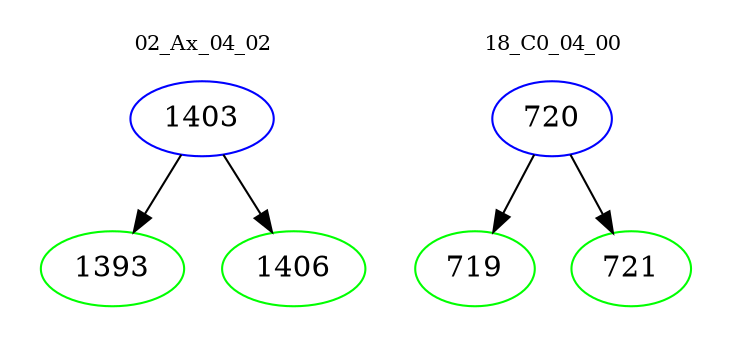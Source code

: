 digraph{
subgraph cluster_0 {
color = white
label = "02_Ax_04_02";
fontsize=10;
T0_1403 [label="1403", color="blue"]
T0_1403 -> T0_1393 [color="black"]
T0_1393 [label="1393", color="green"]
T0_1403 -> T0_1406 [color="black"]
T0_1406 [label="1406", color="green"]
}
subgraph cluster_1 {
color = white
label = "18_C0_04_00";
fontsize=10;
T1_720 [label="720", color="blue"]
T1_720 -> T1_719 [color="black"]
T1_719 [label="719", color="green"]
T1_720 -> T1_721 [color="black"]
T1_721 [label="721", color="green"]
}
}
